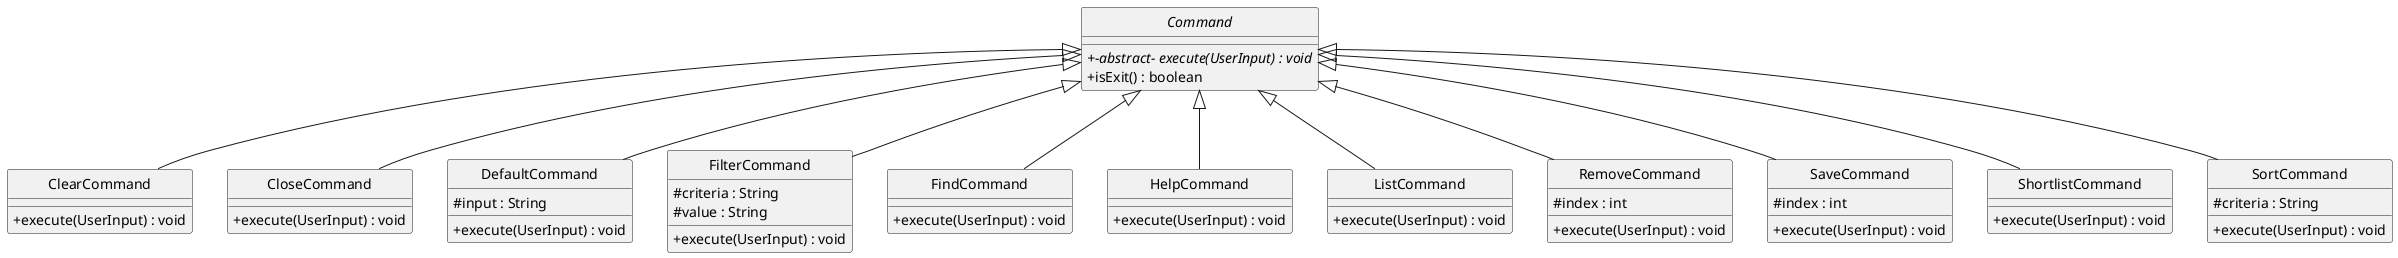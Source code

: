 @startuml
'https://plantuml.com/class-diagram

hide circle
skinparam classAttributeIconSize 0

abstract Command {
+ {abstract} -abstract- execute(UserInput) : void
+ isExit() : boolean
}
class ClearCommand {
+ execute(UserInput) : void
}
class CloseCommand {
+ execute(UserInput) : void
}
class DefaultCommand {
# input : String
+ execute(UserInput) : void
}
class FilterCommand {
# criteria : String
# value : String
+ execute(UserInput) : void
}
class FindCommand {
+ execute(UserInput) : void
}
class HelpCommand {
+ execute(UserInput) : void
}
class ListCommand {
+ execute(UserInput) : void
}
class RemoveCommand {
# index : int
+ execute(UserInput) : void
}
class SaveCommand {
# index : int
+ execute(UserInput) : void
}
class ShortlistCommand {
+ execute(UserInput) : void
}
class SortCommand {
# criteria : String
+ execute(UserInput) : void
}

Command <|-- ClearCommand
Command <|-- CloseCommand
Command <|-- DefaultCommand
Command <|-- FilterCommand
Command <|-- FindCommand
Command <|-- HelpCommand
Command <|-- ListCommand
Command <|-- RemoveCommand
Command <|-- SaveCommand
Command <|-- ShortlistCommand
Command <|-- SortCommand
@enduml

